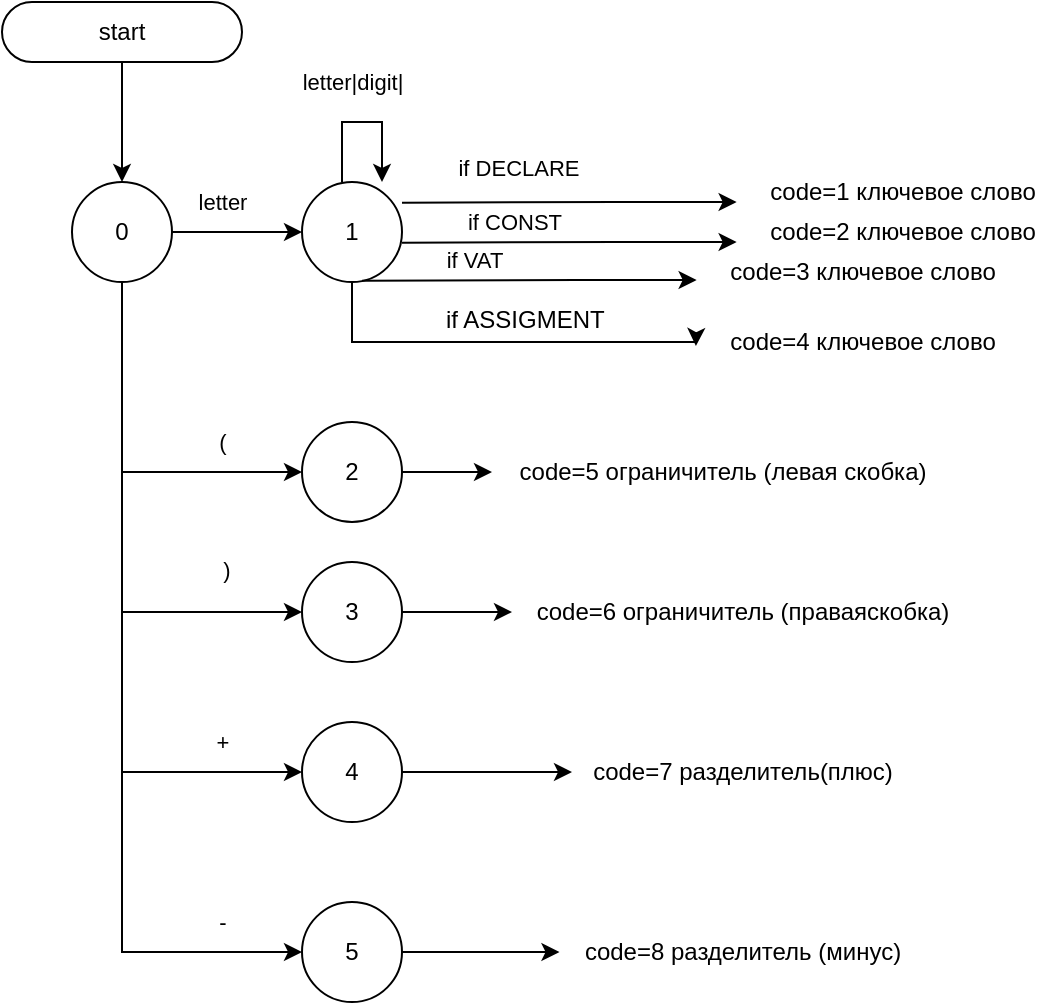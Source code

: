 <mxfile version="24.0.0" type="device">
  <diagram name="Страница — 1" id="1uP1tAXWSZCw3yykBzZe">
    <mxGraphModel dx="1434" dy="780" grid="1" gridSize="10" guides="1" tooltips="1" connect="1" arrows="1" fold="1" page="1" pageScale="1" pageWidth="827" pageHeight="1169" math="0" shadow="0">
      <root>
        <mxCell id="0" />
        <mxCell id="1" parent="0" />
        <mxCell id="btMz1Gv9HVpv3Nm8DGH4-4" value="" style="edgeStyle=orthogonalEdgeStyle;rounded=0;orthogonalLoop=1;jettySize=auto;html=1;" edge="1" parent="1" source="btMz1Gv9HVpv3Nm8DGH4-1" target="btMz1Gv9HVpv3Nm8DGH4-3">
          <mxGeometry relative="1" as="geometry" />
        </mxCell>
        <mxCell id="btMz1Gv9HVpv3Nm8DGH4-1" value="start" style="rounded=1;whiteSpace=wrap;html=1;arcSize=50;" vertex="1" parent="1">
          <mxGeometry x="130" y="110" width="120" height="30" as="geometry" />
        </mxCell>
        <mxCell id="btMz1Gv9HVpv3Nm8DGH4-6" value="" style="edgeStyle=orthogonalEdgeStyle;rounded=0;orthogonalLoop=1;jettySize=auto;html=1;" edge="1" parent="1" source="btMz1Gv9HVpv3Nm8DGH4-3" target="btMz1Gv9HVpv3Nm8DGH4-5">
          <mxGeometry relative="1" as="geometry" />
        </mxCell>
        <mxCell id="btMz1Gv9HVpv3Nm8DGH4-7" value="letter|digit|" style="edgeLabel;html=1;align=center;verticalAlign=middle;resizable=0;points=[];" vertex="1" connectable="0" parent="btMz1Gv9HVpv3Nm8DGH4-6">
          <mxGeometry x="-0.046" y="1" relative="1" as="geometry">
            <mxPoint x="59" y="-74" as="offset" />
          </mxGeometry>
        </mxCell>
        <mxCell id="btMz1Gv9HVpv3Nm8DGH4-20" style="edgeStyle=orthogonalEdgeStyle;rounded=0;orthogonalLoop=1;jettySize=auto;html=1;exitX=0.5;exitY=1;exitDx=0;exitDy=0;entryX=0;entryY=0.5;entryDx=0;entryDy=0;" edge="1" parent="1" source="btMz1Gv9HVpv3Nm8DGH4-3" target="btMz1Gv9HVpv3Nm8DGH4-18">
          <mxGeometry relative="1" as="geometry" />
        </mxCell>
        <mxCell id="btMz1Gv9HVpv3Nm8DGH4-22" value="(" style="edgeLabel;html=1;align=center;verticalAlign=middle;resizable=0;points=[];" vertex="1" connectable="0" parent="btMz1Gv9HVpv3Nm8DGH4-20">
          <mxGeometry x="0.643" y="2" relative="1" as="geometry">
            <mxPoint x="-7" y="-13" as="offset" />
          </mxGeometry>
        </mxCell>
        <mxCell id="btMz1Gv9HVpv3Nm8DGH4-21" style="edgeStyle=orthogonalEdgeStyle;rounded=0;orthogonalLoop=1;jettySize=auto;html=1;exitX=0.5;exitY=1;exitDx=0;exitDy=0;entryX=0;entryY=0.5;entryDx=0;entryDy=0;" edge="1" parent="1" source="btMz1Gv9HVpv3Nm8DGH4-3" target="btMz1Gv9HVpv3Nm8DGH4-19">
          <mxGeometry relative="1" as="geometry" />
        </mxCell>
        <mxCell id="btMz1Gv9HVpv3Nm8DGH4-30" style="edgeStyle=orthogonalEdgeStyle;rounded=0;orthogonalLoop=1;jettySize=auto;html=1;exitX=0.5;exitY=1;exitDx=0;exitDy=0;entryX=0;entryY=0.5;entryDx=0;entryDy=0;" edge="1" parent="1" source="btMz1Gv9HVpv3Nm8DGH4-3" target="btMz1Gv9HVpv3Nm8DGH4-28">
          <mxGeometry relative="1" as="geometry" />
        </mxCell>
        <mxCell id="btMz1Gv9HVpv3Nm8DGH4-37" value="+" style="edgeLabel;html=1;align=center;verticalAlign=middle;resizable=0;points=[];" vertex="1" connectable="0" parent="btMz1Gv9HVpv3Nm8DGH4-30">
          <mxGeometry x="0.636" y="-5" relative="1" as="geometry">
            <mxPoint x="21" y="-20" as="offset" />
          </mxGeometry>
        </mxCell>
        <mxCell id="btMz1Gv9HVpv3Nm8DGH4-31" style="edgeStyle=orthogonalEdgeStyle;rounded=0;orthogonalLoop=1;jettySize=auto;html=1;exitX=0.5;exitY=1;exitDx=0;exitDy=0;entryX=0;entryY=0.5;entryDx=0;entryDy=0;" edge="1" parent="1" source="btMz1Gv9HVpv3Nm8DGH4-3" target="btMz1Gv9HVpv3Nm8DGH4-29">
          <mxGeometry relative="1" as="geometry" />
        </mxCell>
        <mxCell id="btMz1Gv9HVpv3Nm8DGH4-38" value="-" style="edgeLabel;html=1;align=center;verticalAlign=middle;resizable=0;points=[];" vertex="1" connectable="0" parent="btMz1Gv9HVpv3Nm8DGH4-31">
          <mxGeometry x="0.788" y="4" relative="1" as="geometry">
            <mxPoint x="5" y="-11" as="offset" />
          </mxGeometry>
        </mxCell>
        <mxCell id="btMz1Gv9HVpv3Nm8DGH4-3" value="0" style="ellipse;whiteSpace=wrap;html=1;aspect=fixed;" vertex="1" parent="1">
          <mxGeometry x="165" y="200" width="50" height="50" as="geometry" />
        </mxCell>
        <mxCell id="btMz1Gv9HVpv3Nm8DGH4-48" value="" style="edgeStyle=orthogonalEdgeStyle;rounded=0;orthogonalLoop=1;jettySize=auto;html=1;entryX=-0.019;entryY=0.567;entryDx=0;entryDy=0;entryPerimeter=0;" edge="1" parent="1" source="btMz1Gv9HVpv3Nm8DGH4-5" target="btMz1Gv9HVpv3Nm8DGH4-47">
          <mxGeometry relative="1" as="geometry">
            <Array as="points">
              <mxPoint x="305" y="280" />
              <mxPoint x="477" y="280" />
            </Array>
          </mxGeometry>
        </mxCell>
        <mxCell id="btMz1Gv9HVpv3Nm8DGH4-5" value="1" style="ellipse;whiteSpace=wrap;html=1;aspect=fixed;" vertex="1" parent="1">
          <mxGeometry x="280" y="200" width="50" height="50" as="geometry" />
        </mxCell>
        <mxCell id="btMz1Gv9HVpv3Nm8DGH4-9" value="" style="endArrow=classic;html=1;rounded=0;entryX=0.8;entryY=0;entryDx=0;entryDy=0;entryPerimeter=0;" edge="1" parent="1" target="btMz1Gv9HVpv3Nm8DGH4-5">
          <mxGeometry width="50" height="50" relative="1" as="geometry">
            <mxPoint x="300" y="200" as="sourcePoint" />
            <mxPoint x="350" y="150" as="targetPoint" />
            <Array as="points">
              <mxPoint x="300" y="170" />
              <mxPoint x="320" y="170" />
            </Array>
          </mxGeometry>
        </mxCell>
        <mxCell id="btMz1Gv9HVpv3Nm8DGH4-10" value="letter" style="edgeLabel;html=1;align=center;verticalAlign=middle;resizable=0;points=[];" vertex="1" connectable="0" parent="1">
          <mxGeometry x="250" y="200" as="geometry">
            <mxPoint x="-10" y="10" as="offset" />
          </mxGeometry>
        </mxCell>
        <mxCell id="btMz1Gv9HVpv3Nm8DGH4-11" value="" style="endArrow=classic;html=1;rounded=0;exitX=1;exitY=0;exitDx=0;exitDy=0;" edge="1" parent="1">
          <mxGeometry width="50" height="50" relative="1" as="geometry">
            <mxPoint x="329.998" y="210.322" as="sourcePoint" />
            <mxPoint x="497.32" y="210" as="targetPoint" />
            <Array as="points">
              <mxPoint x="437.32" y="210" />
            </Array>
          </mxGeometry>
        </mxCell>
        <mxCell id="btMz1Gv9HVpv3Nm8DGH4-12" value="if&amp;nbsp;DECLARE" style="edgeLabel;html=1;align=center;verticalAlign=middle;resizable=0;points=[];" vertex="1" connectable="0" parent="btMz1Gv9HVpv3Nm8DGH4-11">
          <mxGeometry x="-0.566" relative="1" as="geometry">
            <mxPoint x="21" y="-17" as="offset" />
          </mxGeometry>
        </mxCell>
        <mxCell id="btMz1Gv9HVpv3Nm8DGH4-13" value="code=1 ключевое слово" style="text;html=1;align=center;verticalAlign=middle;resizable=0;points=[];autosize=1;strokeColor=none;fillColor=none;" vertex="1" parent="1">
          <mxGeometry x="500" y="190" width="160" height="30" as="geometry" />
        </mxCell>
        <mxCell id="btMz1Gv9HVpv3Nm8DGH4-27" style="edgeStyle=orthogonalEdgeStyle;rounded=0;orthogonalLoop=1;jettySize=auto;html=1;exitX=1;exitY=0.5;exitDx=0;exitDy=0;" edge="1" parent="1" source="btMz1Gv9HVpv3Nm8DGH4-18" target="btMz1Gv9HVpv3Nm8DGH4-24">
          <mxGeometry relative="1" as="geometry" />
        </mxCell>
        <mxCell id="btMz1Gv9HVpv3Nm8DGH4-18" value="2" style="ellipse;whiteSpace=wrap;html=1;aspect=fixed;" vertex="1" parent="1">
          <mxGeometry x="280" y="320" width="50" height="50" as="geometry" />
        </mxCell>
        <mxCell id="btMz1Gv9HVpv3Nm8DGH4-26" style="edgeStyle=orthogonalEdgeStyle;rounded=0;orthogonalLoop=1;jettySize=auto;html=1;exitX=1;exitY=0.5;exitDx=0;exitDy=0;" edge="1" parent="1" source="btMz1Gv9HVpv3Nm8DGH4-19" target="btMz1Gv9HVpv3Nm8DGH4-25">
          <mxGeometry relative="1" as="geometry" />
        </mxCell>
        <mxCell id="btMz1Gv9HVpv3Nm8DGH4-19" value="3" style="ellipse;whiteSpace=wrap;html=1;aspect=fixed;" vertex="1" parent="1">
          <mxGeometry x="280" y="390" width="50" height="50" as="geometry" />
        </mxCell>
        <mxCell id="btMz1Gv9HVpv3Nm8DGH4-23" value=")" style="edgeLabel;html=1;align=center;verticalAlign=middle;resizable=0;points=[];" vertex="1" connectable="0" parent="1">
          <mxGeometry x="260" y="320" as="geometry">
            <mxPoint x="-18" y="74" as="offset" />
          </mxGeometry>
        </mxCell>
        <mxCell id="btMz1Gv9HVpv3Nm8DGH4-24" value="code=5 ограничитель (левая скобка&lt;span style=&quot;background-color: initial;&quot;&gt;)&lt;/span&gt;" style="text;html=1;align=center;verticalAlign=middle;resizable=0;points=[];autosize=1;strokeColor=none;fillColor=none;" vertex="1" parent="1">
          <mxGeometry x="375" y="330" width="230" height="30" as="geometry" />
        </mxCell>
        <mxCell id="btMz1Gv9HVpv3Nm8DGH4-25" value="code=6 ограничитель (праваяскобка&lt;span style=&quot;background-color: initial;&quot;&gt;)&lt;/span&gt;" style="text;html=1;align=center;verticalAlign=middle;resizable=0;points=[];autosize=1;strokeColor=none;fillColor=none;" vertex="1" parent="1">
          <mxGeometry x="385" y="400" width="230" height="30" as="geometry" />
        </mxCell>
        <mxCell id="btMz1Gv9HVpv3Nm8DGH4-35" style="edgeStyle=orthogonalEdgeStyle;rounded=0;orthogonalLoop=1;jettySize=auto;html=1;exitX=1;exitY=0.5;exitDx=0;exitDy=0;" edge="1" parent="1" source="btMz1Gv9HVpv3Nm8DGH4-28" target="btMz1Gv9HVpv3Nm8DGH4-32">
          <mxGeometry relative="1" as="geometry" />
        </mxCell>
        <mxCell id="btMz1Gv9HVpv3Nm8DGH4-28" value="4" style="ellipse;whiteSpace=wrap;html=1;aspect=fixed;" vertex="1" parent="1">
          <mxGeometry x="280" y="470" width="50" height="50" as="geometry" />
        </mxCell>
        <mxCell id="btMz1Gv9HVpv3Nm8DGH4-29" value="5" style="ellipse;whiteSpace=wrap;html=1;aspect=fixed;" vertex="1" parent="1">
          <mxGeometry x="280" y="560" width="50" height="50" as="geometry" />
        </mxCell>
        <mxCell id="btMz1Gv9HVpv3Nm8DGH4-32" value="code=7 разделитель(плюс)" style="text;html=1;align=center;verticalAlign=middle;resizable=0;points=[];autosize=1;strokeColor=none;fillColor=none;" vertex="1" parent="1">
          <mxGeometry x="415" y="480" width="170" height="30" as="geometry" />
        </mxCell>
        <mxCell id="btMz1Gv9HVpv3Nm8DGH4-33" value="code=8 разделитель (минус)" style="text;html=1;align=center;verticalAlign=middle;resizable=0;points=[];autosize=1;strokeColor=none;fillColor=none;" vertex="1" parent="1">
          <mxGeometry x="410" y="570" width="180" height="30" as="geometry" />
        </mxCell>
        <mxCell id="btMz1Gv9HVpv3Nm8DGH4-36" style="edgeStyle=orthogonalEdgeStyle;rounded=0;orthogonalLoop=1;jettySize=auto;html=1;exitX=1;exitY=0.5;exitDx=0;exitDy=0;entryX=-0.007;entryY=0.5;entryDx=0;entryDy=0;entryPerimeter=0;" edge="1" parent="1" source="btMz1Gv9HVpv3Nm8DGH4-29" target="btMz1Gv9HVpv3Nm8DGH4-33">
          <mxGeometry relative="1" as="geometry" />
        </mxCell>
        <mxCell id="btMz1Gv9HVpv3Nm8DGH4-39" value="" style="endArrow=classic;html=1;rounded=0;exitX=1;exitY=0;exitDx=0;exitDy=0;" edge="1" parent="1">
          <mxGeometry width="50" height="50" relative="1" as="geometry">
            <mxPoint x="329.998" y="230.322" as="sourcePoint" />
            <mxPoint x="497.32" y="230" as="targetPoint" />
            <Array as="points">
              <mxPoint x="437.32" y="230" />
            </Array>
          </mxGeometry>
        </mxCell>
        <mxCell id="btMz1Gv9HVpv3Nm8DGH4-40" value="if&amp;nbsp;CONST" style="edgeLabel;html=1;align=center;verticalAlign=middle;resizable=0;points=[];" vertex="1" connectable="0" parent="btMz1Gv9HVpv3Nm8DGH4-39">
          <mxGeometry x="-0.566" relative="1" as="geometry">
            <mxPoint x="19" y="-10" as="offset" />
          </mxGeometry>
        </mxCell>
        <mxCell id="btMz1Gv9HVpv3Nm8DGH4-41" value="" style="endArrow=classic;html=1;rounded=0;exitX=1;exitY=0;exitDx=0;exitDy=0;" edge="1" parent="1">
          <mxGeometry width="50" height="50" relative="1" as="geometry">
            <mxPoint x="309.998" y="249.322" as="sourcePoint" />
            <mxPoint x="477.32" y="249" as="targetPoint" />
            <Array as="points">
              <mxPoint x="417.32" y="249" />
            </Array>
          </mxGeometry>
        </mxCell>
        <mxCell id="btMz1Gv9HVpv3Nm8DGH4-42" value="if VAT" style="edgeLabel;html=1;align=center;verticalAlign=middle;resizable=0;points=[];" vertex="1" connectable="0" parent="btMz1Gv9HVpv3Nm8DGH4-41">
          <mxGeometry x="-0.566" relative="1" as="geometry">
            <mxPoint x="19" y="-10" as="offset" />
          </mxGeometry>
        </mxCell>
        <mxCell id="btMz1Gv9HVpv3Nm8DGH4-43" value="code=2 ключевое слово" style="text;html=1;align=center;verticalAlign=middle;resizable=0;points=[];autosize=1;strokeColor=none;fillColor=none;" vertex="1" parent="1">
          <mxGeometry x="500" y="210" width="160" height="30" as="geometry" />
        </mxCell>
        <mxCell id="btMz1Gv9HVpv3Nm8DGH4-44" value="code=3 ключевое слово" style="text;html=1;align=center;verticalAlign=middle;resizable=0;points=[];autosize=1;strokeColor=none;fillColor=none;" vertex="1" parent="1">
          <mxGeometry x="480" y="230" width="160" height="30" as="geometry" />
        </mxCell>
        <mxCell id="btMz1Gv9HVpv3Nm8DGH4-45" value="if ASSIGMENT" style="text;whiteSpace=wrap;" vertex="1" parent="1">
          <mxGeometry x="350" y="255" width="100" height="40" as="geometry" />
        </mxCell>
        <mxCell id="btMz1Gv9HVpv3Nm8DGH4-47" value="code=4 ключевое слово" style="text;html=1;align=center;verticalAlign=middle;resizable=0;points=[];autosize=1;strokeColor=none;fillColor=none;" vertex="1" parent="1">
          <mxGeometry x="480" y="265" width="160" height="30" as="geometry" />
        </mxCell>
      </root>
    </mxGraphModel>
  </diagram>
</mxfile>
